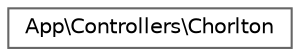 digraph "Graphical Class Hierarchy"
{
 // LATEX_PDF_SIZE
  bgcolor="transparent";
  edge [fontname=Helvetica,fontsize=10,labelfontname=Helvetica,labelfontsize=10];
  node [fontname=Helvetica,fontsize=10,shape=box,height=0.2,width=0.4];
  rankdir="LR";
  Node0 [id="Node000000",label="App\\Controllers\\Chorlton",height=0.2,width=0.4,color="grey40", fillcolor="white", style="filled",URL="$classApp_1_1Controllers_1_1Chorlton.html",tooltip=" "];
}
